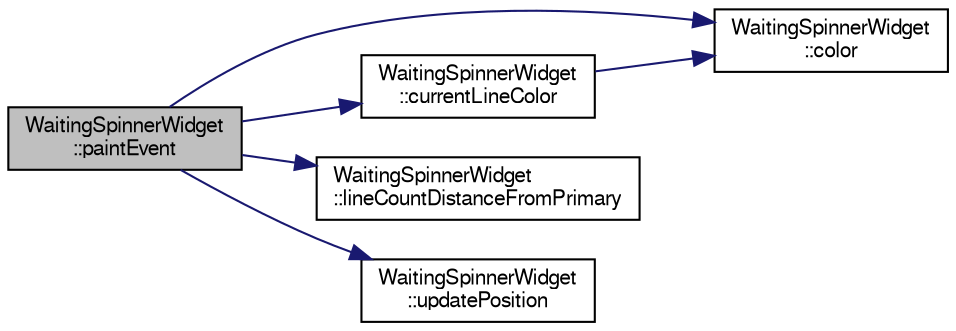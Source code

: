 digraph "WaitingSpinnerWidget::paintEvent"
{
 // LATEX_PDF_SIZE
  edge [fontname="FreeSans",fontsize="10",labelfontname="FreeSans",labelfontsize="10"];
  node [fontname="FreeSans",fontsize="10",shape=record];
  rankdir="LR";
  Node49 [label="WaitingSpinnerWidget\l::paintEvent",height=0.2,width=0.4,color="black", fillcolor="grey75", style="filled", fontcolor="black",tooltip=" "];
  Node49 -> Node50 [color="midnightblue",fontsize="10",style="solid",fontname="FreeSans"];
  Node50 [label="WaitingSpinnerWidget\l::color",height=0.2,width=0.4,color="black", fillcolor="white", style="filled",URL="$class_waiting_spinner_widget.html#a35164a7ac60db4b199caf7624ab3acf2",tooltip=" "];
  Node49 -> Node51 [color="midnightblue",fontsize="10",style="solid",fontname="FreeSans"];
  Node51 [label="WaitingSpinnerWidget\l::currentLineColor",height=0.2,width=0.4,color="black", fillcolor="white", style="filled",URL="$class_waiting_spinner_widget.html#ab8adb44bc0a3eb32bfe9d7b5b1a83e4c",tooltip=" "];
  Node51 -> Node50 [color="midnightblue",fontsize="10",style="solid",fontname="FreeSans"];
  Node49 -> Node52 [color="midnightblue",fontsize="10",style="solid",fontname="FreeSans"];
  Node52 [label="WaitingSpinnerWidget\l::lineCountDistanceFromPrimary",height=0.2,width=0.4,color="black", fillcolor="white", style="filled",URL="$class_waiting_spinner_widget.html#a144cdce01e10daeefb91846b7d7328a5",tooltip=" "];
  Node49 -> Node53 [color="midnightblue",fontsize="10",style="solid",fontname="FreeSans"];
  Node53 [label="WaitingSpinnerWidget\l::updatePosition",height=0.2,width=0.4,color="black", fillcolor="white", style="filled",URL="$class_waiting_spinner_widget.html#a7ac6a1feaec54bd2f54c7110a179f46f",tooltip=" "];
}
